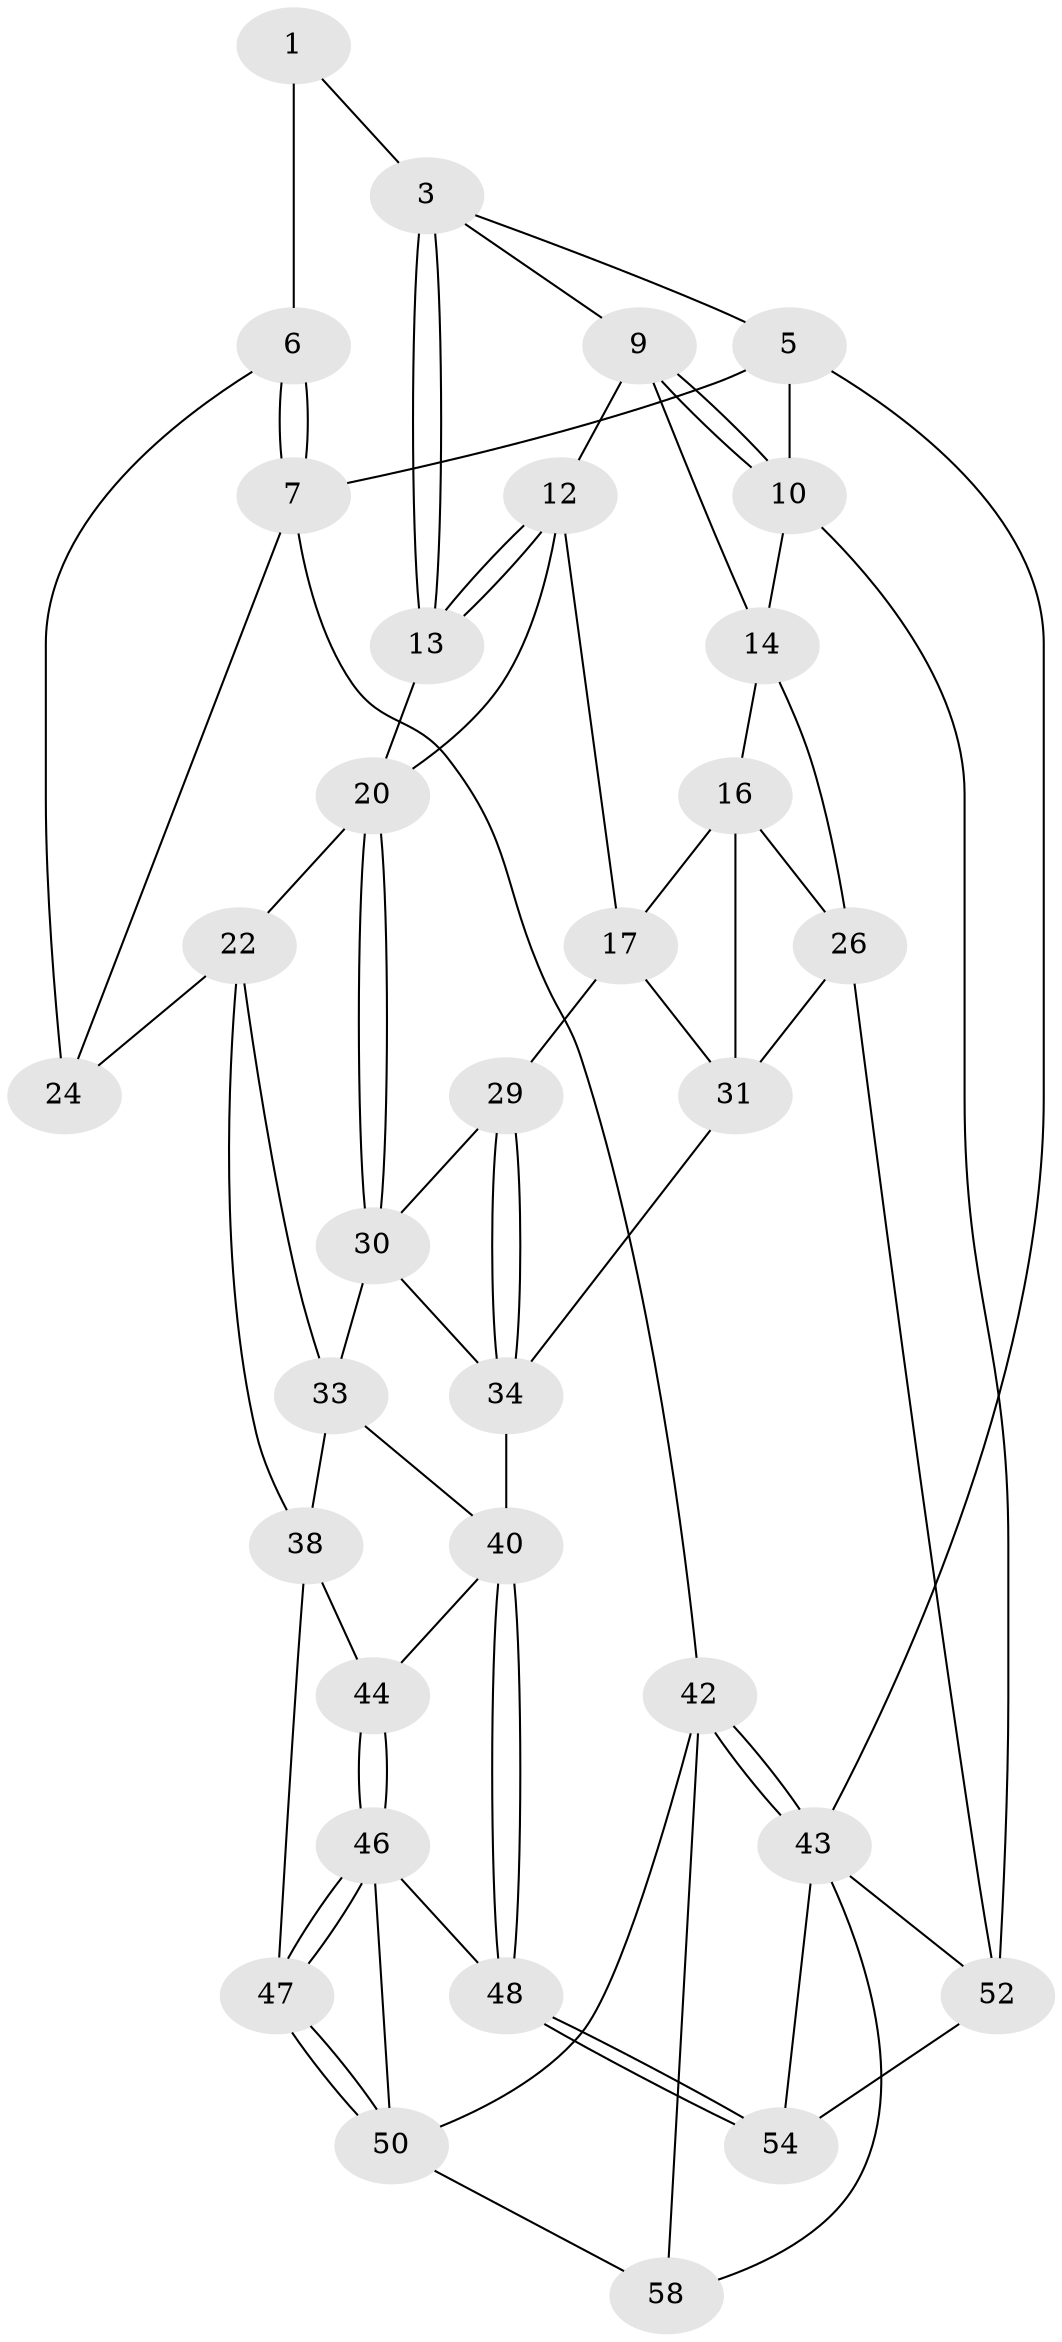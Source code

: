 // Generated by graph-tools (version 1.1) at 2025/24/03/03/25 07:24:40]
// undirected, 33 vertices, 73 edges
graph export_dot {
graph [start="1"]
  node [color=gray90,style=filled];
  1 [pos="+0.27732379639033733+0",super="+2"];
  3 [pos="+0.46991740933698756+0.1903730067879901",super="+4"];
  5 [pos="+0.2770878128737212+0",super="+8"];
  6 [pos="+0.2296152398341281+0.17916697278888485",super="+19"];
  7 [pos="+0+0",super="+25"];
  9 [pos="+0.7401162974878842+0",super="+11"];
  10 [pos="+1+0"];
  12 [pos="+0.7120892174288338+0.16548816695691637",super="+18"];
  13 [pos="+0.4856200422703449+0.2138398454923588"];
  14 [pos="+0.8846179084195704+0.12341269255556007",super="+15"];
  16 [pos="+0.8437865155734391+0.27283449289718764",super="+27"];
  17 [pos="+0.7844731731499398+0.2863615533437962",super="+28"];
  20 [pos="+0.5777308986077635+0.31024694099966865",super="+21"];
  22 [pos="+0.44352120816369855+0.32605866459257893",super="+23"];
  24 [pos="+0.16320391256074618+0.41961113754005497"];
  26 [pos="+1+0.3895729155825567",super="+45"];
  29 [pos="+0.6489670040931493+0.3949234649979031"];
  30 [pos="+0.6135877883749251+0.3830172851526823",super="+32"];
  31 [pos="+0.814231008633855+0.4299917055776602",super="+36"];
  33 [pos="+0.5088315848425223+0.4703589452738035",super="+37"];
  34 [pos="+0.7269448950903992+0.5699442207779148",super="+35"];
  38 [pos="+0.4751831733371087+0.49542530642033406",super="+39"];
  40 [pos="+0.6748206792150616+0.6726042914918191",super="+41"];
  42 [pos="+0+1",super="+51"];
  43 [pos="+0+1",super="+57"];
  44 [pos="+0.47975338589595967+0.6058033449762003"];
  46 [pos="+0.4253477603508492+0.6895733080196222",super="+49"];
  47 [pos="+0.2802752100919921+0.6713995209823196"];
  48 [pos="+0.6718538000589316+0.7141033155929999"];
  50 [pos="+0.27096774512123306+0.690836554330697",super="+55"];
  52 [pos="+1+1",super="+53"];
  54 [pos="+0.7535161027532165+0.8194075284713724",super="+56"];
  58 [pos="+0.4490144744944096+1"];
  1 -- 6 [weight=2];
  1 -- 3;
  3 -- 13;
  3 -- 13;
  3 -- 9;
  3 -- 5;
  5 -- 10;
  5 -- 43;
  5 -- 7;
  6 -- 7;
  6 -- 7;
  6 -- 24;
  7 -- 24;
  7 -- 42;
  9 -- 10;
  9 -- 10;
  9 -- 12;
  9 -- 14;
  10 -- 52;
  10 -- 14;
  12 -- 13;
  12 -- 13;
  12 -- 17;
  12 -- 20;
  13 -- 20;
  14 -- 16;
  14 -- 26;
  16 -- 17;
  16 -- 26;
  16 -- 31;
  17 -- 29;
  17 -- 31;
  20 -- 30;
  20 -- 30;
  20 -- 22;
  22 -- 33;
  22 -- 24;
  22 -- 38;
  26 -- 52;
  26 -- 31;
  29 -- 30;
  29 -- 34;
  29 -- 34;
  30 -- 33;
  30 -- 34;
  31 -- 34;
  33 -- 38;
  33 -- 40;
  34 -- 40;
  38 -- 44;
  38 -- 47;
  40 -- 48;
  40 -- 48;
  40 -- 44;
  42 -- 43;
  42 -- 43;
  42 -- 50;
  42 -- 58;
  43 -- 52;
  43 -- 58;
  43 -- 54;
  44 -- 46;
  44 -- 46;
  46 -- 47;
  46 -- 47;
  46 -- 48;
  46 -- 50;
  47 -- 50;
  47 -- 50;
  48 -- 54;
  48 -- 54;
  50 -- 58;
  52 -- 54 [weight=2];
}
